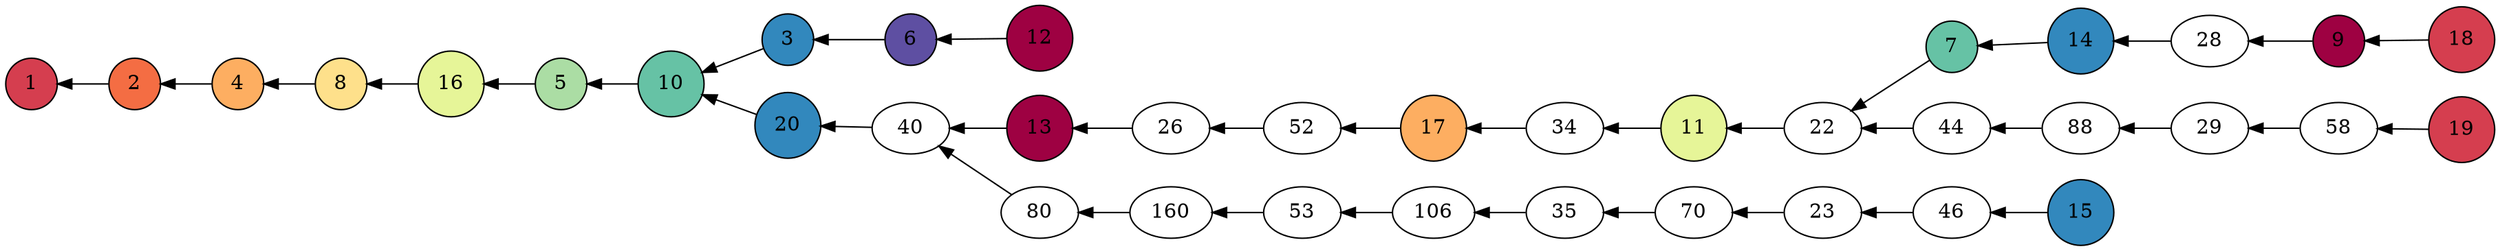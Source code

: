 
digraph G {
rankdir = RL;
     subgraph {
     node [colorscheme=spectral10]

	1 [shape=circle; style=filled; fillcolor=2];
	2 [shape=circle; style=filled; fillcolor=3];
	3 [shape=circle; style=filled; fillcolor=9];
	4 [shape=circle; style=filled; fillcolor=4];
	5 [shape=circle; style=filled; fillcolor=7];
	6 [shape=circle; style=filled; fillcolor=10];
	7 [shape=circle; style=filled; fillcolor=8];
	8 [shape=circle; style=filled; fillcolor=5];
	9 [shape=circle; style=filled; fillcolor=1];
	10 [shape=circle; style=filled; fillcolor=8];
	11 [shape=circle; style=filled; fillcolor=6];
	12 [shape=circle; style=filled; fillcolor=1];
	13 [shape=circle; style=filled; fillcolor=1];
	14 [shape=circle; style=filled; fillcolor=9];
	15 [shape=circle; style=filled; fillcolor=9];
	16 [shape=circle; style=filled; fillcolor=6];
	17 [shape=circle; style=filled; fillcolor=4];
	18 [shape=circle; style=filled; fillcolor=2];
	19 [shape=circle; style=filled; fillcolor=2];
	20 [shape=circle; style=filled; fillcolor=9];

	80->40
	2->1
	88->44
	3->10
	11->34
	35->106
	12->6
	9->28
	19->58
	6->3
	13->40
	18->9
	29->88
	15->46
	52->26
	53->160
	58->29
	40->20
	70->35
	20->10
	106->53
	28->14
	22->11
	4->2
	26->13
	7->22
	46->23
	10->5
	5->16
	16->8
	14->7
	17->52
	160->80
	23->70
	44->22
	34->17
	8->4

	{rank = same; 2;}
	{rank = same; 3; 20;}
	{rank = same; 10;}
	{rank = same; 5;}
	{rank = same; 16;}
	{rank = same; 8;}
	{rank = same; 4;}
	{rank = same; 40; 6;}
	{rank = same; 44; 46; 7;}
	{rank = same; 22; 23;}
	{rank = same; 11; 70;}
	{rank = same; 34; 35;}
	{rank = same; 17; 106;}
	{rank = same; 52; 53;}
	{rank = same; 160; 26;}
	{rank = same; 80; 12; 13;}
	{rank = same; 9; 58;}
	{rank = same; 28; 29;}
	{rank = same; 88; 14; 15;}
	{rank = same; 18; 19;}
     }
}